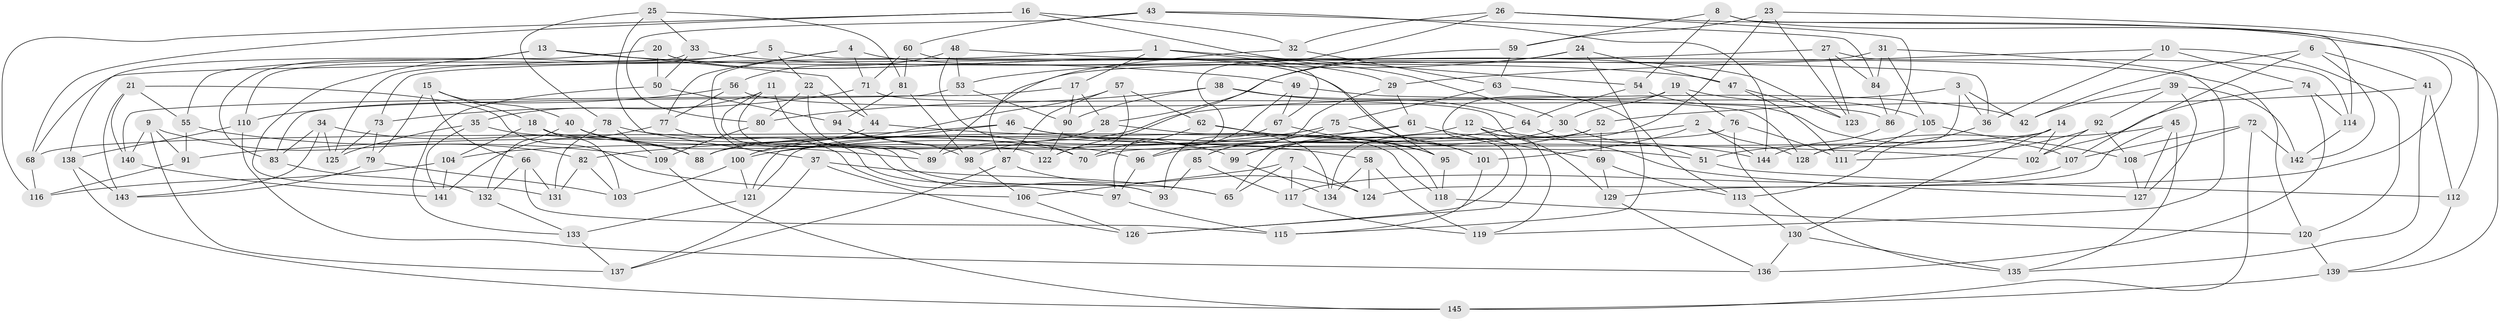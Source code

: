 // coarse degree distribution, {6: 0.5666666666666667, 4: 0.3888888888888889, 5: 0.044444444444444446}
// Generated by graph-tools (version 1.1) at 2025/42/03/06/25 10:42:24]
// undirected, 145 vertices, 290 edges
graph export_dot {
graph [start="1"]
  node [color=gray90,style=filled];
  1;
  2;
  3;
  4;
  5;
  6;
  7;
  8;
  9;
  10;
  11;
  12;
  13;
  14;
  15;
  16;
  17;
  18;
  19;
  20;
  21;
  22;
  23;
  24;
  25;
  26;
  27;
  28;
  29;
  30;
  31;
  32;
  33;
  34;
  35;
  36;
  37;
  38;
  39;
  40;
  41;
  42;
  43;
  44;
  45;
  46;
  47;
  48;
  49;
  50;
  51;
  52;
  53;
  54;
  55;
  56;
  57;
  58;
  59;
  60;
  61;
  62;
  63;
  64;
  65;
  66;
  67;
  68;
  69;
  70;
  71;
  72;
  73;
  74;
  75;
  76;
  77;
  78;
  79;
  80;
  81;
  82;
  83;
  84;
  85;
  86;
  87;
  88;
  89;
  90;
  91;
  92;
  93;
  94;
  95;
  96;
  97;
  98;
  99;
  100;
  101;
  102;
  103;
  104;
  105;
  106;
  107;
  108;
  109;
  110;
  111;
  112;
  113;
  114;
  115;
  116;
  117;
  118;
  119;
  120;
  121;
  122;
  123;
  124;
  125;
  126;
  127;
  128;
  129;
  130;
  131;
  132;
  133;
  134;
  135;
  136;
  137;
  138;
  139;
  140;
  141;
  142;
  143;
  144;
  145;
  1 -- 17;
  1 -- 54;
  1 -- 29;
  1 -- 73;
  2 -- 82;
  2 -- 101;
  2 -- 128;
  2 -- 144;
  3 -- 128;
  3 -- 98;
  3 -- 36;
  3 -- 42;
  4 -- 71;
  4 -- 123;
  4 -- 77;
  4 -- 93;
  5 -- 22;
  5 -- 36;
  5 -- 131;
  5 -- 125;
  6 -- 41;
  6 -- 142;
  6 -- 42;
  6 -- 107;
  7 -- 106;
  7 -- 117;
  7 -- 124;
  7 -- 65;
  8 -- 59;
  8 -- 129;
  8 -- 54;
  8 -- 114;
  9 -- 140;
  9 -- 82;
  9 -- 137;
  9 -- 91;
  10 -- 120;
  10 -- 36;
  10 -- 74;
  10 -- 29;
  11 -- 93;
  11 -- 35;
  11 -- 89;
  11 -- 65;
  12 -- 119;
  12 -- 144;
  12 -- 104;
  12 -- 126;
  13 -- 49;
  13 -- 44;
  13 -- 55;
  13 -- 83;
  14 -- 70;
  14 -- 51;
  14 -- 102;
  14 -- 130;
  15 -- 66;
  15 -- 40;
  15 -- 79;
  15 -- 18;
  16 -- 32;
  16 -- 30;
  16 -- 116;
  16 -- 68;
  17 -- 90;
  17 -- 28;
  17 -- 140;
  18 -- 104;
  18 -- 103;
  18 -- 51;
  19 -- 76;
  19 -- 105;
  19 -- 30;
  19 -- 126;
  20 -- 50;
  20 -- 101;
  20 -- 95;
  20 -- 138;
  21 -- 106;
  21 -- 140;
  21 -- 55;
  21 -- 143;
  22 -- 44;
  22 -- 80;
  22 -- 122;
  23 -- 123;
  23 -- 59;
  23 -- 134;
  23 -- 112;
  24 -- 47;
  24 -- 28;
  24 -- 53;
  24 -- 115;
  25 -- 78;
  25 -- 37;
  25 -- 81;
  25 -- 33;
  26 -- 139;
  26 -- 97;
  26 -- 32;
  26 -- 86;
  27 -- 84;
  27 -- 114;
  27 -- 123;
  27 -- 68;
  28 -- 89;
  28 -- 118;
  29 -- 61;
  29 -- 85;
  30 -- 88;
  30 -- 51;
  31 -- 105;
  31 -- 119;
  31 -- 89;
  31 -- 84;
  32 -- 63;
  32 -- 87;
  33 -- 47;
  33 -- 110;
  33 -- 50;
  34 -- 88;
  34 -- 143;
  34 -- 83;
  34 -- 125;
  35 -- 141;
  35 -- 125;
  35 -- 70;
  36 -- 113;
  37 -- 137;
  37 -- 126;
  37 -- 65;
  38 -- 42;
  38 -- 90;
  38 -- 64;
  38 -- 80;
  39 -- 42;
  39 -- 127;
  39 -- 92;
  39 -- 142;
  40 -- 132;
  40 -- 88;
  40 -- 89;
  41 -- 52;
  41 -- 112;
  41 -- 135;
  43 -- 84;
  43 -- 80;
  43 -- 144;
  43 -- 60;
  44 -- 88;
  44 -- 102;
  45 -- 135;
  45 -- 127;
  45 -- 124;
  45 -- 128;
  46 -- 68;
  46 -- 121;
  46 -- 58;
  46 -- 118;
  47 -- 111;
  47 -- 123;
  48 -- 70;
  48 -- 120;
  48 -- 56;
  48 -- 53;
  49 -- 67;
  49 -- 128;
  49 -- 96;
  50 -- 133;
  50 -- 94;
  51 -- 112;
  52 -- 99;
  52 -- 69;
  52 -- 65;
  53 -- 83;
  53 -- 90;
  54 -- 107;
  54 -- 64;
  55 -- 91;
  55 -- 109;
  56 -- 110;
  56 -- 86;
  56 -- 77;
  57 -- 62;
  57 -- 122;
  57 -- 87;
  57 -- 100;
  58 -- 119;
  58 -- 134;
  58 -- 124;
  59 -- 122;
  59 -- 63;
  60 -- 67;
  60 -- 81;
  60 -- 71;
  61 -- 69;
  61 -- 99;
  61 -- 91;
  62 -- 95;
  62 -- 70;
  62 -- 134;
  63 -- 113;
  63 -- 75;
  64 -- 96;
  64 -- 127;
  66 -- 115;
  66 -- 131;
  66 -- 132;
  67 -- 93;
  67 -- 95;
  68 -- 116;
  69 -- 113;
  69 -- 129;
  71 -- 73;
  71 -- 129;
  72 -- 107;
  72 -- 142;
  72 -- 145;
  72 -- 108;
  73 -- 125;
  73 -- 79;
  74 -- 102;
  74 -- 136;
  74 -- 114;
  75 -- 101;
  75 -- 85;
  75 -- 100;
  76 -- 121;
  76 -- 135;
  76 -- 111;
  77 -- 97;
  77 -- 141;
  78 -- 109;
  78 -- 131;
  78 -- 99;
  79 -- 103;
  79 -- 143;
  80 -- 109;
  81 -- 98;
  81 -- 94;
  82 -- 131;
  82 -- 103;
  83 -- 132;
  84 -- 86;
  85 -- 93;
  85 -- 117;
  86 -- 144;
  87 -- 137;
  87 -- 124;
  90 -- 122;
  91 -- 116;
  92 -- 108;
  92 -- 102;
  92 -- 111;
  94 -- 98;
  94 -- 96;
  95 -- 118;
  96 -- 97;
  97 -- 115;
  98 -- 106;
  99 -- 134;
  100 -- 121;
  100 -- 103;
  101 -- 115;
  104 -- 141;
  104 -- 116;
  105 -- 111;
  105 -- 108;
  106 -- 126;
  107 -- 117;
  108 -- 127;
  109 -- 145;
  110 -- 136;
  110 -- 138;
  112 -- 139;
  113 -- 130;
  114 -- 142;
  117 -- 119;
  118 -- 120;
  120 -- 139;
  121 -- 133;
  129 -- 136;
  130 -- 136;
  130 -- 135;
  132 -- 133;
  133 -- 137;
  138 -- 143;
  138 -- 145;
  139 -- 145;
  140 -- 141;
}

